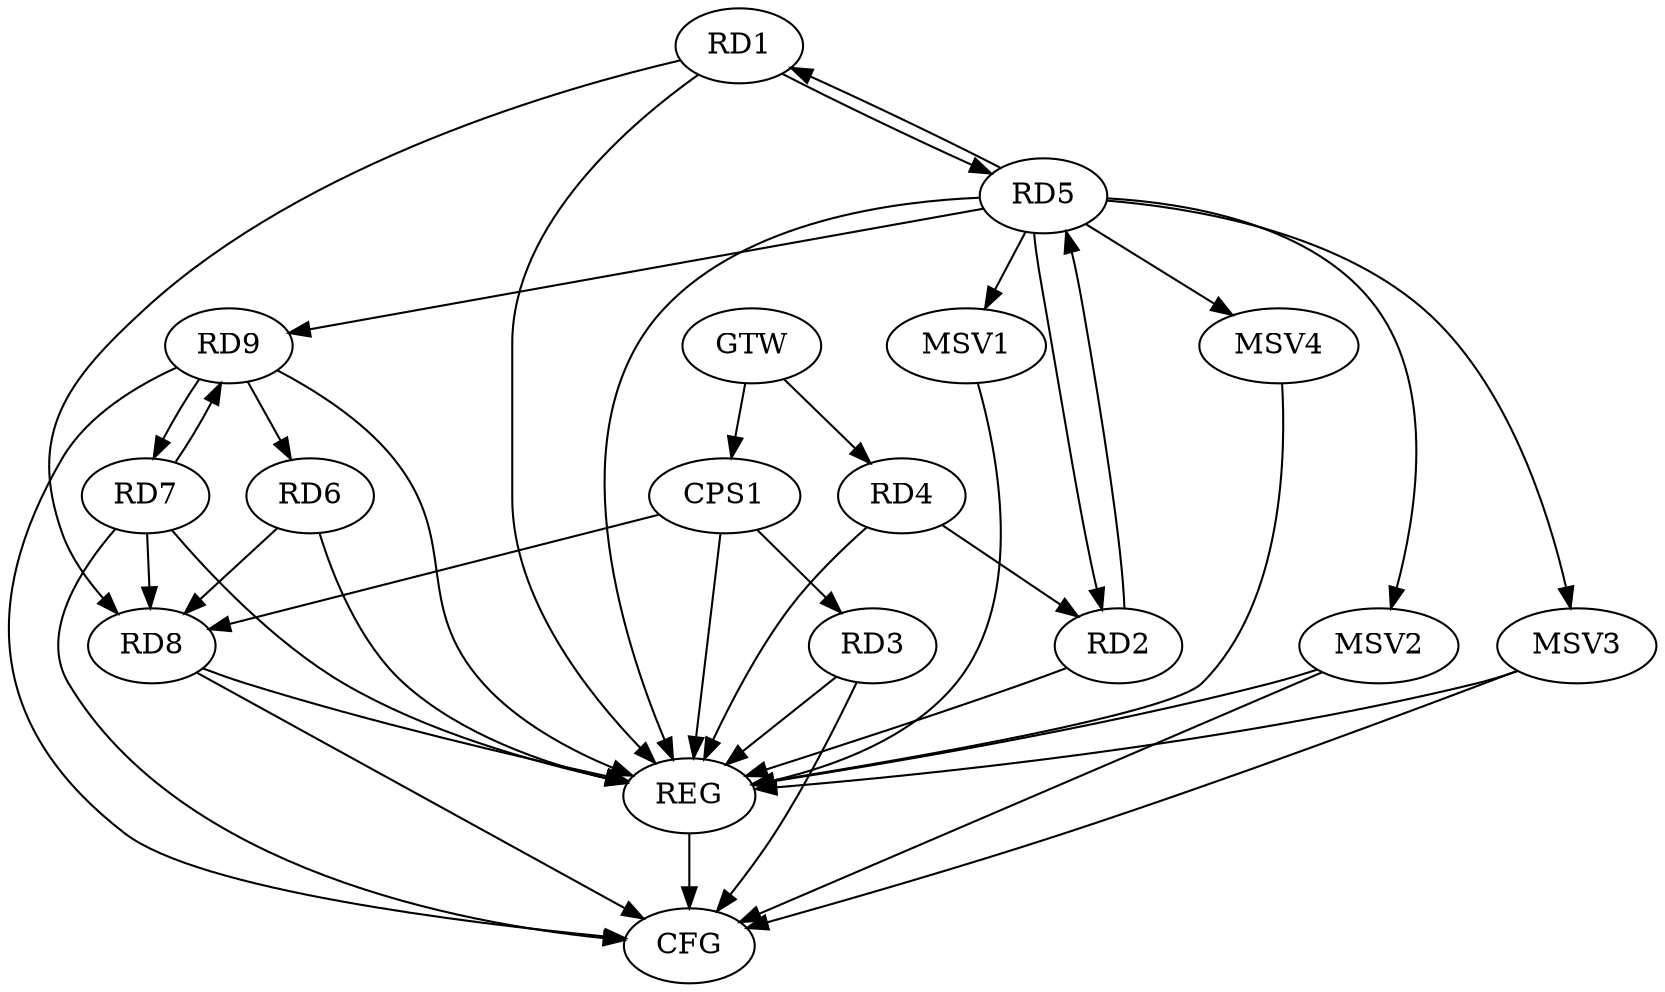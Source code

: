 strict digraph G {
  RD1 [ label="RD1" ];
  RD2 [ label="RD2" ];
  RD3 [ label="RD3" ];
  RD4 [ label="RD4" ];
  RD5 [ label="RD5" ];
  RD6 [ label="RD6" ];
  RD7 [ label="RD7" ];
  RD8 [ label="RD8" ];
  RD9 [ label="RD9" ];
  CPS1 [ label="CPS1" ];
  GTW [ label="GTW" ];
  REG [ label="REG" ];
  CFG [ label="CFG" ];
  MSV1 [ label="MSV1" ];
  MSV2 [ label="MSV2" ];
  MSV3 [ label="MSV3" ];
  MSV4 [ label="MSV4" ];
  RD1 -> RD5;
  RD5 -> RD1;
  RD1 -> RD8;
  RD4 -> RD2;
  RD2 -> RD5;
  RD5 -> RD2;
  RD5 -> RD9;
  RD6 -> RD8;
  RD9 -> RD6;
  RD7 -> RD8;
  RD7 -> RD9;
  RD9 -> RD7;
  CPS1 -> RD3;
  CPS1 -> RD8;
  GTW -> RD4;
  GTW -> CPS1;
  RD1 -> REG;
  RD2 -> REG;
  RD3 -> REG;
  RD4 -> REG;
  RD5 -> REG;
  RD6 -> REG;
  RD7 -> REG;
  RD8 -> REG;
  RD9 -> REG;
  CPS1 -> REG;
  RD8 -> CFG;
  RD3 -> CFG;
  RD7 -> CFG;
  RD9 -> CFG;
  REG -> CFG;
  RD5 -> MSV1;
  MSV1 -> REG;
  RD5 -> MSV2;
  MSV2 -> REG;
  MSV2 -> CFG;
  RD5 -> MSV3;
  MSV3 -> REG;
  MSV3 -> CFG;
  RD5 -> MSV4;
  MSV4 -> REG;
}
